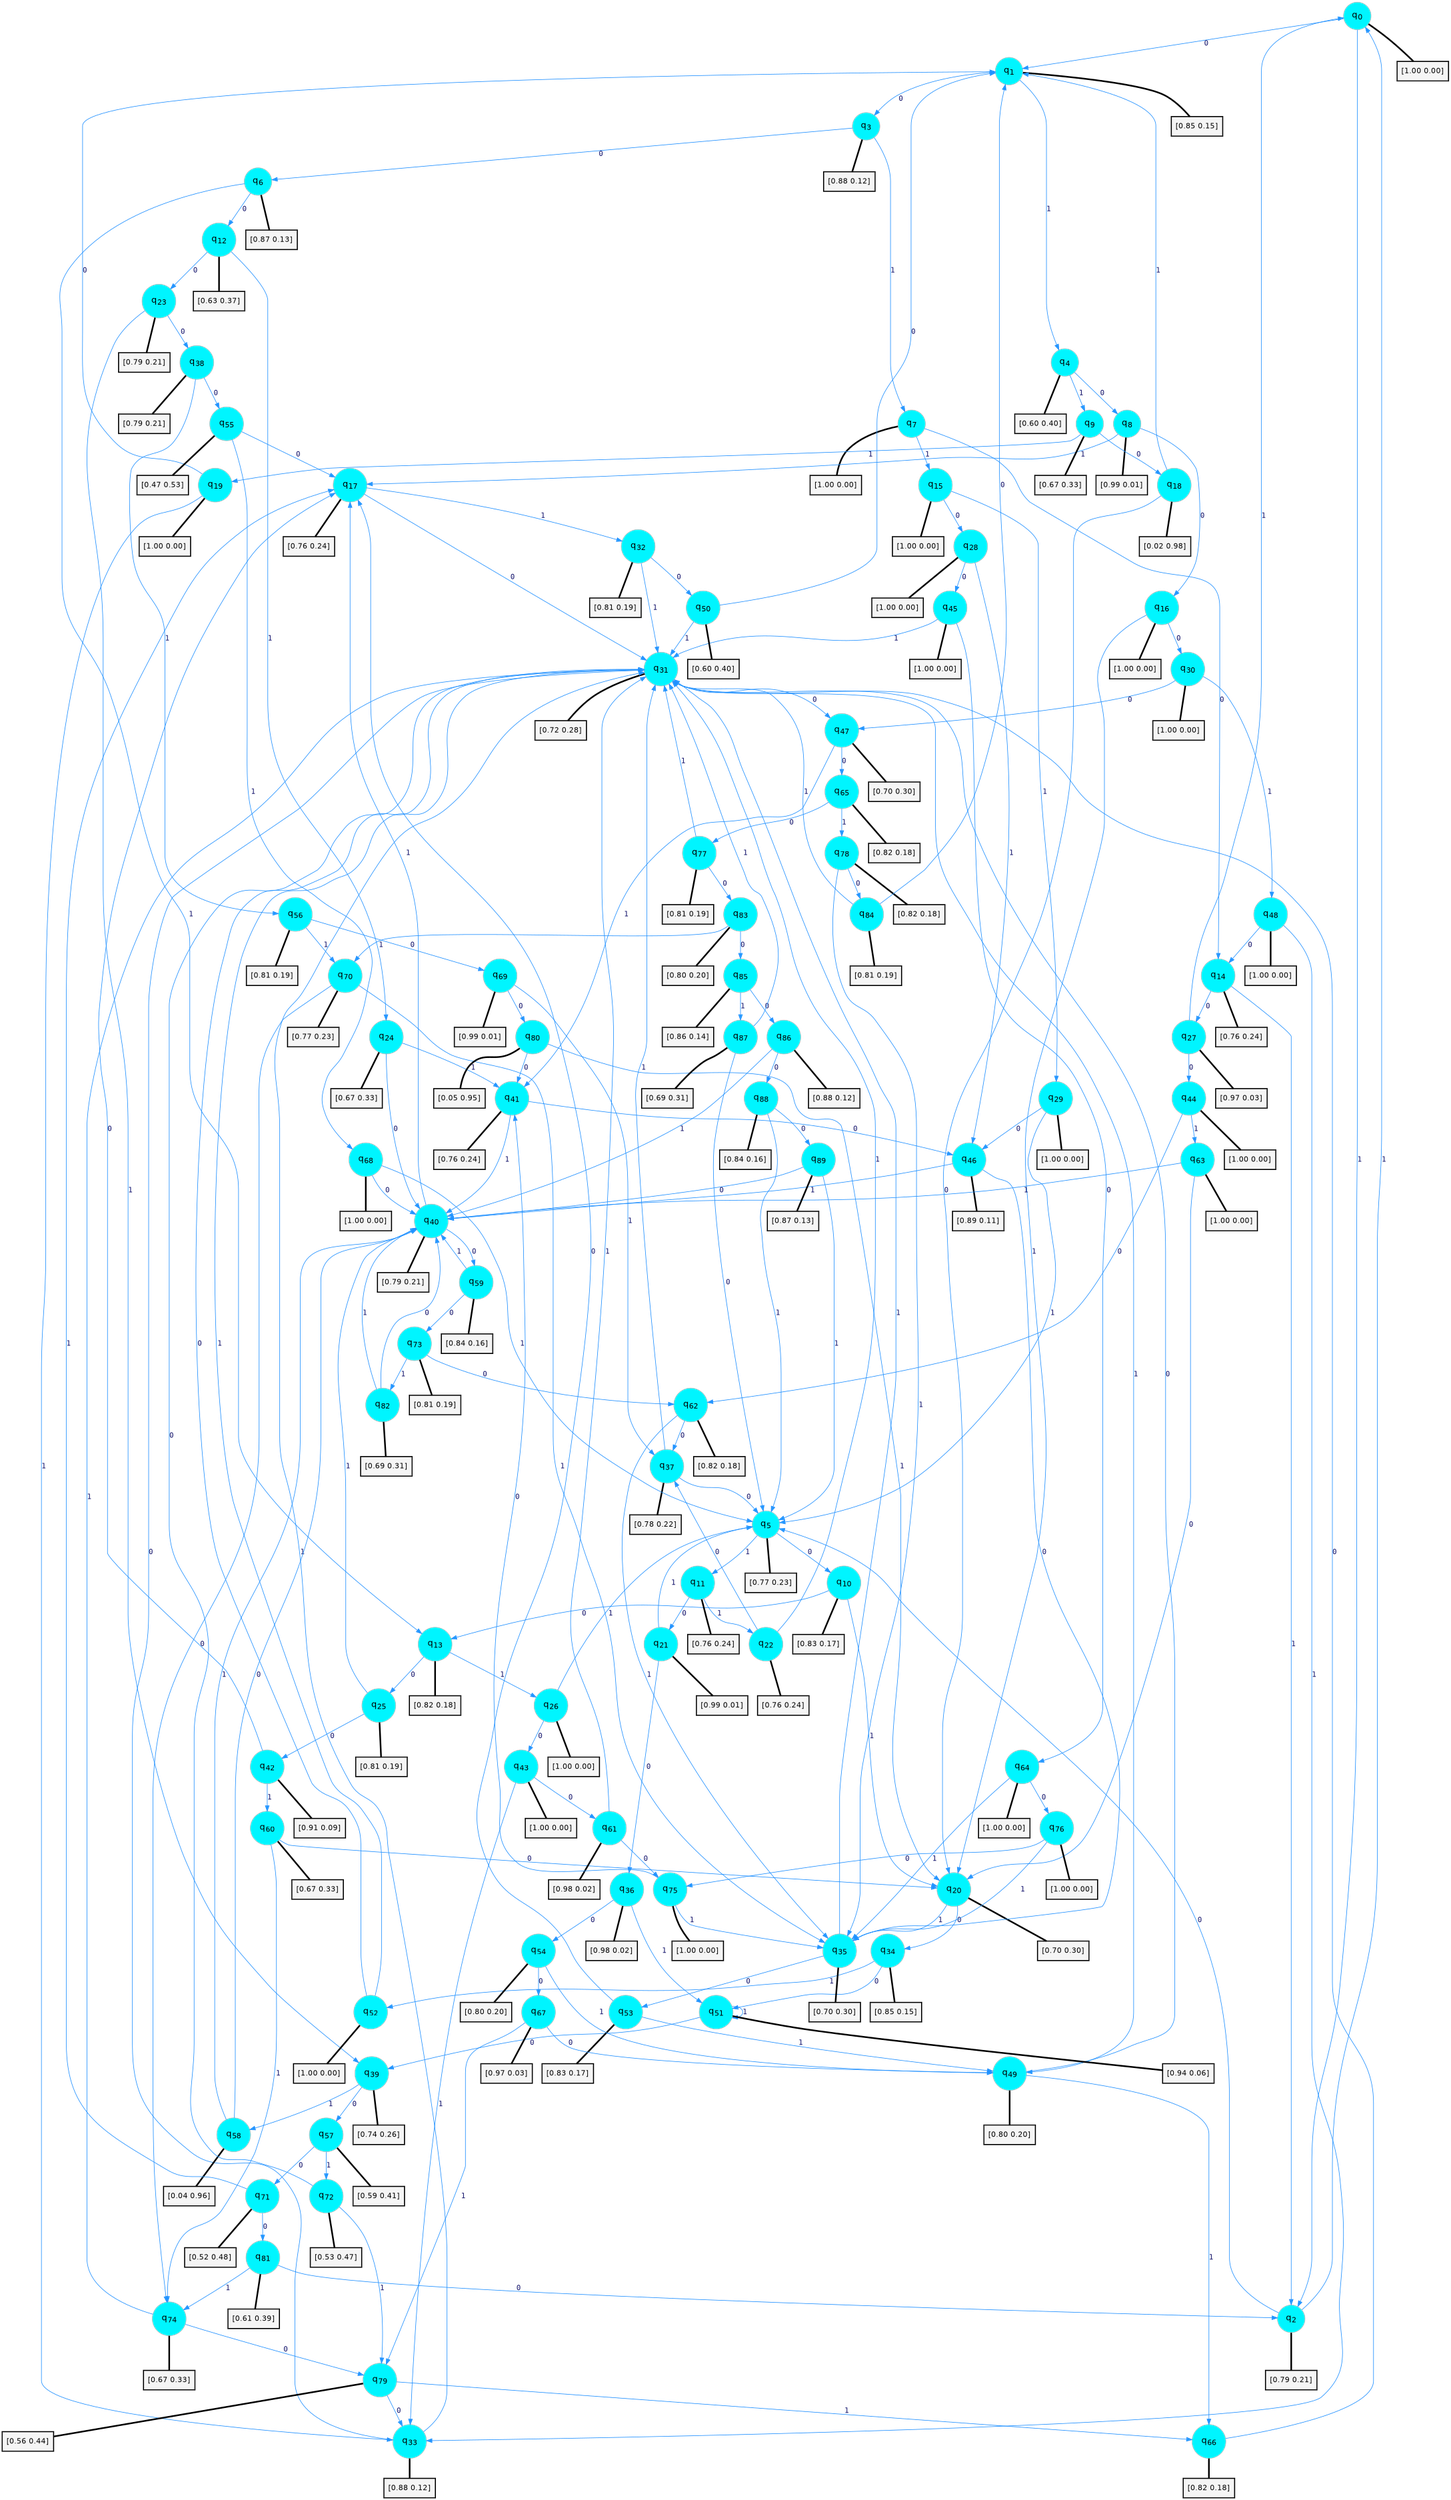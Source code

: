 digraph G {
graph [
bgcolor=transparent, dpi=300, rankdir=TD, size="40,25"];
node [
color=gray, fillcolor=turquoise1, fontcolor=black, fontname=Helvetica, fontsize=16, fontweight=bold, shape=circle, style=filled];
edge [
arrowsize=1, color=dodgerblue1, fontcolor=midnightblue, fontname=courier, fontweight=bold, penwidth=1, style=solid, weight=20];
0[label=<q<SUB>0</SUB>>];
1[label=<q<SUB>1</SUB>>];
2[label=<q<SUB>2</SUB>>];
3[label=<q<SUB>3</SUB>>];
4[label=<q<SUB>4</SUB>>];
5[label=<q<SUB>5</SUB>>];
6[label=<q<SUB>6</SUB>>];
7[label=<q<SUB>7</SUB>>];
8[label=<q<SUB>8</SUB>>];
9[label=<q<SUB>9</SUB>>];
10[label=<q<SUB>10</SUB>>];
11[label=<q<SUB>11</SUB>>];
12[label=<q<SUB>12</SUB>>];
13[label=<q<SUB>13</SUB>>];
14[label=<q<SUB>14</SUB>>];
15[label=<q<SUB>15</SUB>>];
16[label=<q<SUB>16</SUB>>];
17[label=<q<SUB>17</SUB>>];
18[label=<q<SUB>18</SUB>>];
19[label=<q<SUB>19</SUB>>];
20[label=<q<SUB>20</SUB>>];
21[label=<q<SUB>21</SUB>>];
22[label=<q<SUB>22</SUB>>];
23[label=<q<SUB>23</SUB>>];
24[label=<q<SUB>24</SUB>>];
25[label=<q<SUB>25</SUB>>];
26[label=<q<SUB>26</SUB>>];
27[label=<q<SUB>27</SUB>>];
28[label=<q<SUB>28</SUB>>];
29[label=<q<SUB>29</SUB>>];
30[label=<q<SUB>30</SUB>>];
31[label=<q<SUB>31</SUB>>];
32[label=<q<SUB>32</SUB>>];
33[label=<q<SUB>33</SUB>>];
34[label=<q<SUB>34</SUB>>];
35[label=<q<SUB>35</SUB>>];
36[label=<q<SUB>36</SUB>>];
37[label=<q<SUB>37</SUB>>];
38[label=<q<SUB>38</SUB>>];
39[label=<q<SUB>39</SUB>>];
40[label=<q<SUB>40</SUB>>];
41[label=<q<SUB>41</SUB>>];
42[label=<q<SUB>42</SUB>>];
43[label=<q<SUB>43</SUB>>];
44[label=<q<SUB>44</SUB>>];
45[label=<q<SUB>45</SUB>>];
46[label=<q<SUB>46</SUB>>];
47[label=<q<SUB>47</SUB>>];
48[label=<q<SUB>48</SUB>>];
49[label=<q<SUB>49</SUB>>];
50[label=<q<SUB>50</SUB>>];
51[label=<q<SUB>51</SUB>>];
52[label=<q<SUB>52</SUB>>];
53[label=<q<SUB>53</SUB>>];
54[label=<q<SUB>54</SUB>>];
55[label=<q<SUB>55</SUB>>];
56[label=<q<SUB>56</SUB>>];
57[label=<q<SUB>57</SUB>>];
58[label=<q<SUB>58</SUB>>];
59[label=<q<SUB>59</SUB>>];
60[label=<q<SUB>60</SUB>>];
61[label=<q<SUB>61</SUB>>];
62[label=<q<SUB>62</SUB>>];
63[label=<q<SUB>63</SUB>>];
64[label=<q<SUB>64</SUB>>];
65[label=<q<SUB>65</SUB>>];
66[label=<q<SUB>66</SUB>>];
67[label=<q<SUB>67</SUB>>];
68[label=<q<SUB>68</SUB>>];
69[label=<q<SUB>69</SUB>>];
70[label=<q<SUB>70</SUB>>];
71[label=<q<SUB>71</SUB>>];
72[label=<q<SUB>72</SUB>>];
73[label=<q<SUB>73</SUB>>];
74[label=<q<SUB>74</SUB>>];
75[label=<q<SUB>75</SUB>>];
76[label=<q<SUB>76</SUB>>];
77[label=<q<SUB>77</SUB>>];
78[label=<q<SUB>78</SUB>>];
79[label=<q<SUB>79</SUB>>];
80[label=<q<SUB>80</SUB>>];
81[label=<q<SUB>81</SUB>>];
82[label=<q<SUB>82</SUB>>];
83[label=<q<SUB>83</SUB>>];
84[label=<q<SUB>84</SUB>>];
85[label=<q<SUB>85</SUB>>];
86[label=<q<SUB>86</SUB>>];
87[label=<q<SUB>87</SUB>>];
88[label=<q<SUB>88</SUB>>];
89[label=<q<SUB>89</SUB>>];
90[label="[1.00 0.00]", shape=box,fontcolor=black, fontname=Helvetica, fontsize=14, penwidth=2, fillcolor=whitesmoke,color=black];
91[label="[0.85 0.15]", shape=box,fontcolor=black, fontname=Helvetica, fontsize=14, penwidth=2, fillcolor=whitesmoke,color=black];
92[label="[0.79 0.21]", shape=box,fontcolor=black, fontname=Helvetica, fontsize=14, penwidth=2, fillcolor=whitesmoke,color=black];
93[label="[0.88 0.12]", shape=box,fontcolor=black, fontname=Helvetica, fontsize=14, penwidth=2, fillcolor=whitesmoke,color=black];
94[label="[0.60 0.40]", shape=box,fontcolor=black, fontname=Helvetica, fontsize=14, penwidth=2, fillcolor=whitesmoke,color=black];
95[label="[0.77 0.23]", shape=box,fontcolor=black, fontname=Helvetica, fontsize=14, penwidth=2, fillcolor=whitesmoke,color=black];
96[label="[0.87 0.13]", shape=box,fontcolor=black, fontname=Helvetica, fontsize=14, penwidth=2, fillcolor=whitesmoke,color=black];
97[label="[1.00 0.00]", shape=box,fontcolor=black, fontname=Helvetica, fontsize=14, penwidth=2, fillcolor=whitesmoke,color=black];
98[label="[0.99 0.01]", shape=box,fontcolor=black, fontname=Helvetica, fontsize=14, penwidth=2, fillcolor=whitesmoke,color=black];
99[label="[0.67 0.33]", shape=box,fontcolor=black, fontname=Helvetica, fontsize=14, penwidth=2, fillcolor=whitesmoke,color=black];
100[label="[0.83 0.17]", shape=box,fontcolor=black, fontname=Helvetica, fontsize=14, penwidth=2, fillcolor=whitesmoke,color=black];
101[label="[0.76 0.24]", shape=box,fontcolor=black, fontname=Helvetica, fontsize=14, penwidth=2, fillcolor=whitesmoke,color=black];
102[label="[0.63 0.37]", shape=box,fontcolor=black, fontname=Helvetica, fontsize=14, penwidth=2, fillcolor=whitesmoke,color=black];
103[label="[0.82 0.18]", shape=box,fontcolor=black, fontname=Helvetica, fontsize=14, penwidth=2, fillcolor=whitesmoke,color=black];
104[label="[0.76 0.24]", shape=box,fontcolor=black, fontname=Helvetica, fontsize=14, penwidth=2, fillcolor=whitesmoke,color=black];
105[label="[1.00 0.00]", shape=box,fontcolor=black, fontname=Helvetica, fontsize=14, penwidth=2, fillcolor=whitesmoke,color=black];
106[label="[1.00 0.00]", shape=box,fontcolor=black, fontname=Helvetica, fontsize=14, penwidth=2, fillcolor=whitesmoke,color=black];
107[label="[0.76 0.24]", shape=box,fontcolor=black, fontname=Helvetica, fontsize=14, penwidth=2, fillcolor=whitesmoke,color=black];
108[label="[0.02 0.98]", shape=box,fontcolor=black, fontname=Helvetica, fontsize=14, penwidth=2, fillcolor=whitesmoke,color=black];
109[label="[1.00 0.00]", shape=box,fontcolor=black, fontname=Helvetica, fontsize=14, penwidth=2, fillcolor=whitesmoke,color=black];
110[label="[0.70 0.30]", shape=box,fontcolor=black, fontname=Helvetica, fontsize=14, penwidth=2, fillcolor=whitesmoke,color=black];
111[label="[0.99 0.01]", shape=box,fontcolor=black, fontname=Helvetica, fontsize=14, penwidth=2, fillcolor=whitesmoke,color=black];
112[label="[0.76 0.24]", shape=box,fontcolor=black, fontname=Helvetica, fontsize=14, penwidth=2, fillcolor=whitesmoke,color=black];
113[label="[0.79 0.21]", shape=box,fontcolor=black, fontname=Helvetica, fontsize=14, penwidth=2, fillcolor=whitesmoke,color=black];
114[label="[0.67 0.33]", shape=box,fontcolor=black, fontname=Helvetica, fontsize=14, penwidth=2, fillcolor=whitesmoke,color=black];
115[label="[0.81 0.19]", shape=box,fontcolor=black, fontname=Helvetica, fontsize=14, penwidth=2, fillcolor=whitesmoke,color=black];
116[label="[1.00 0.00]", shape=box,fontcolor=black, fontname=Helvetica, fontsize=14, penwidth=2, fillcolor=whitesmoke,color=black];
117[label="[0.97 0.03]", shape=box,fontcolor=black, fontname=Helvetica, fontsize=14, penwidth=2, fillcolor=whitesmoke,color=black];
118[label="[1.00 0.00]", shape=box,fontcolor=black, fontname=Helvetica, fontsize=14, penwidth=2, fillcolor=whitesmoke,color=black];
119[label="[1.00 0.00]", shape=box,fontcolor=black, fontname=Helvetica, fontsize=14, penwidth=2, fillcolor=whitesmoke,color=black];
120[label="[1.00 0.00]", shape=box,fontcolor=black, fontname=Helvetica, fontsize=14, penwidth=2, fillcolor=whitesmoke,color=black];
121[label="[0.72 0.28]", shape=box,fontcolor=black, fontname=Helvetica, fontsize=14, penwidth=2, fillcolor=whitesmoke,color=black];
122[label="[0.81 0.19]", shape=box,fontcolor=black, fontname=Helvetica, fontsize=14, penwidth=2, fillcolor=whitesmoke,color=black];
123[label="[0.88 0.12]", shape=box,fontcolor=black, fontname=Helvetica, fontsize=14, penwidth=2, fillcolor=whitesmoke,color=black];
124[label="[0.85 0.15]", shape=box,fontcolor=black, fontname=Helvetica, fontsize=14, penwidth=2, fillcolor=whitesmoke,color=black];
125[label="[0.70 0.30]", shape=box,fontcolor=black, fontname=Helvetica, fontsize=14, penwidth=2, fillcolor=whitesmoke,color=black];
126[label="[0.98 0.02]", shape=box,fontcolor=black, fontname=Helvetica, fontsize=14, penwidth=2, fillcolor=whitesmoke,color=black];
127[label="[0.78 0.22]", shape=box,fontcolor=black, fontname=Helvetica, fontsize=14, penwidth=2, fillcolor=whitesmoke,color=black];
128[label="[0.79 0.21]", shape=box,fontcolor=black, fontname=Helvetica, fontsize=14, penwidth=2, fillcolor=whitesmoke,color=black];
129[label="[0.74 0.26]", shape=box,fontcolor=black, fontname=Helvetica, fontsize=14, penwidth=2, fillcolor=whitesmoke,color=black];
130[label="[0.79 0.21]", shape=box,fontcolor=black, fontname=Helvetica, fontsize=14, penwidth=2, fillcolor=whitesmoke,color=black];
131[label="[0.76 0.24]", shape=box,fontcolor=black, fontname=Helvetica, fontsize=14, penwidth=2, fillcolor=whitesmoke,color=black];
132[label="[0.91 0.09]", shape=box,fontcolor=black, fontname=Helvetica, fontsize=14, penwidth=2, fillcolor=whitesmoke,color=black];
133[label="[1.00 0.00]", shape=box,fontcolor=black, fontname=Helvetica, fontsize=14, penwidth=2, fillcolor=whitesmoke,color=black];
134[label="[1.00 0.00]", shape=box,fontcolor=black, fontname=Helvetica, fontsize=14, penwidth=2, fillcolor=whitesmoke,color=black];
135[label="[1.00 0.00]", shape=box,fontcolor=black, fontname=Helvetica, fontsize=14, penwidth=2, fillcolor=whitesmoke,color=black];
136[label="[0.89 0.11]", shape=box,fontcolor=black, fontname=Helvetica, fontsize=14, penwidth=2, fillcolor=whitesmoke,color=black];
137[label="[0.70 0.30]", shape=box,fontcolor=black, fontname=Helvetica, fontsize=14, penwidth=2, fillcolor=whitesmoke,color=black];
138[label="[1.00 0.00]", shape=box,fontcolor=black, fontname=Helvetica, fontsize=14, penwidth=2, fillcolor=whitesmoke,color=black];
139[label="[0.80 0.20]", shape=box,fontcolor=black, fontname=Helvetica, fontsize=14, penwidth=2, fillcolor=whitesmoke,color=black];
140[label="[0.60 0.40]", shape=box,fontcolor=black, fontname=Helvetica, fontsize=14, penwidth=2, fillcolor=whitesmoke,color=black];
141[label="[0.94 0.06]", shape=box,fontcolor=black, fontname=Helvetica, fontsize=14, penwidth=2, fillcolor=whitesmoke,color=black];
142[label="[1.00 0.00]", shape=box,fontcolor=black, fontname=Helvetica, fontsize=14, penwidth=2, fillcolor=whitesmoke,color=black];
143[label="[0.83 0.17]", shape=box,fontcolor=black, fontname=Helvetica, fontsize=14, penwidth=2, fillcolor=whitesmoke,color=black];
144[label="[0.80 0.20]", shape=box,fontcolor=black, fontname=Helvetica, fontsize=14, penwidth=2, fillcolor=whitesmoke,color=black];
145[label="[0.47 0.53]", shape=box,fontcolor=black, fontname=Helvetica, fontsize=14, penwidth=2, fillcolor=whitesmoke,color=black];
146[label="[0.81 0.19]", shape=box,fontcolor=black, fontname=Helvetica, fontsize=14, penwidth=2, fillcolor=whitesmoke,color=black];
147[label="[0.59 0.41]", shape=box,fontcolor=black, fontname=Helvetica, fontsize=14, penwidth=2, fillcolor=whitesmoke,color=black];
148[label="[0.04 0.96]", shape=box,fontcolor=black, fontname=Helvetica, fontsize=14, penwidth=2, fillcolor=whitesmoke,color=black];
149[label="[0.84 0.16]", shape=box,fontcolor=black, fontname=Helvetica, fontsize=14, penwidth=2, fillcolor=whitesmoke,color=black];
150[label="[0.67 0.33]", shape=box,fontcolor=black, fontname=Helvetica, fontsize=14, penwidth=2, fillcolor=whitesmoke,color=black];
151[label="[0.98 0.02]", shape=box,fontcolor=black, fontname=Helvetica, fontsize=14, penwidth=2, fillcolor=whitesmoke,color=black];
152[label="[0.82 0.18]", shape=box,fontcolor=black, fontname=Helvetica, fontsize=14, penwidth=2, fillcolor=whitesmoke,color=black];
153[label="[1.00 0.00]", shape=box,fontcolor=black, fontname=Helvetica, fontsize=14, penwidth=2, fillcolor=whitesmoke,color=black];
154[label="[1.00 0.00]", shape=box,fontcolor=black, fontname=Helvetica, fontsize=14, penwidth=2, fillcolor=whitesmoke,color=black];
155[label="[0.82 0.18]", shape=box,fontcolor=black, fontname=Helvetica, fontsize=14, penwidth=2, fillcolor=whitesmoke,color=black];
156[label="[0.82 0.18]", shape=box,fontcolor=black, fontname=Helvetica, fontsize=14, penwidth=2, fillcolor=whitesmoke,color=black];
157[label="[0.97 0.03]", shape=box,fontcolor=black, fontname=Helvetica, fontsize=14, penwidth=2, fillcolor=whitesmoke,color=black];
158[label="[1.00 0.00]", shape=box,fontcolor=black, fontname=Helvetica, fontsize=14, penwidth=2, fillcolor=whitesmoke,color=black];
159[label="[0.99 0.01]", shape=box,fontcolor=black, fontname=Helvetica, fontsize=14, penwidth=2, fillcolor=whitesmoke,color=black];
160[label="[0.77 0.23]", shape=box,fontcolor=black, fontname=Helvetica, fontsize=14, penwidth=2, fillcolor=whitesmoke,color=black];
161[label="[0.52 0.48]", shape=box,fontcolor=black, fontname=Helvetica, fontsize=14, penwidth=2, fillcolor=whitesmoke,color=black];
162[label="[0.53 0.47]", shape=box,fontcolor=black, fontname=Helvetica, fontsize=14, penwidth=2, fillcolor=whitesmoke,color=black];
163[label="[0.81 0.19]", shape=box,fontcolor=black, fontname=Helvetica, fontsize=14, penwidth=2, fillcolor=whitesmoke,color=black];
164[label="[0.67 0.33]", shape=box,fontcolor=black, fontname=Helvetica, fontsize=14, penwidth=2, fillcolor=whitesmoke,color=black];
165[label="[1.00 0.00]", shape=box,fontcolor=black, fontname=Helvetica, fontsize=14, penwidth=2, fillcolor=whitesmoke,color=black];
166[label="[1.00 0.00]", shape=box,fontcolor=black, fontname=Helvetica, fontsize=14, penwidth=2, fillcolor=whitesmoke,color=black];
167[label="[0.81 0.19]", shape=box,fontcolor=black, fontname=Helvetica, fontsize=14, penwidth=2, fillcolor=whitesmoke,color=black];
168[label="[0.82 0.18]", shape=box,fontcolor=black, fontname=Helvetica, fontsize=14, penwidth=2, fillcolor=whitesmoke,color=black];
169[label="[0.56 0.44]", shape=box,fontcolor=black, fontname=Helvetica, fontsize=14, penwidth=2, fillcolor=whitesmoke,color=black];
170[label="[0.05 0.95]", shape=box,fontcolor=black, fontname=Helvetica, fontsize=14, penwidth=2, fillcolor=whitesmoke,color=black];
171[label="[0.61 0.39]", shape=box,fontcolor=black, fontname=Helvetica, fontsize=14, penwidth=2, fillcolor=whitesmoke,color=black];
172[label="[0.69 0.31]", shape=box,fontcolor=black, fontname=Helvetica, fontsize=14, penwidth=2, fillcolor=whitesmoke,color=black];
173[label="[0.80 0.20]", shape=box,fontcolor=black, fontname=Helvetica, fontsize=14, penwidth=2, fillcolor=whitesmoke,color=black];
174[label="[0.81 0.19]", shape=box,fontcolor=black, fontname=Helvetica, fontsize=14, penwidth=2, fillcolor=whitesmoke,color=black];
175[label="[0.86 0.14]", shape=box,fontcolor=black, fontname=Helvetica, fontsize=14, penwidth=2, fillcolor=whitesmoke,color=black];
176[label="[0.88 0.12]", shape=box,fontcolor=black, fontname=Helvetica, fontsize=14, penwidth=2, fillcolor=whitesmoke,color=black];
177[label="[0.69 0.31]", shape=box,fontcolor=black, fontname=Helvetica, fontsize=14, penwidth=2, fillcolor=whitesmoke,color=black];
178[label="[0.84 0.16]", shape=box,fontcolor=black, fontname=Helvetica, fontsize=14, penwidth=2, fillcolor=whitesmoke,color=black];
179[label="[0.87 0.13]", shape=box,fontcolor=black, fontname=Helvetica, fontsize=14, penwidth=2, fillcolor=whitesmoke,color=black];
0->1 [label=0];
0->2 [label=1];
0->90 [arrowhead=none, penwidth=3,color=black];
1->3 [label=0];
1->4 [label=1];
1->91 [arrowhead=none, penwidth=3,color=black];
2->5 [label=0];
2->0 [label=1];
2->92 [arrowhead=none, penwidth=3,color=black];
3->6 [label=0];
3->7 [label=1];
3->93 [arrowhead=none, penwidth=3,color=black];
4->8 [label=0];
4->9 [label=1];
4->94 [arrowhead=none, penwidth=3,color=black];
5->10 [label=0];
5->11 [label=1];
5->95 [arrowhead=none, penwidth=3,color=black];
6->12 [label=0];
6->13 [label=1];
6->96 [arrowhead=none, penwidth=3,color=black];
7->14 [label=0];
7->15 [label=1];
7->97 [arrowhead=none, penwidth=3,color=black];
8->16 [label=0];
8->17 [label=1];
8->98 [arrowhead=none, penwidth=3,color=black];
9->18 [label=0];
9->19 [label=1];
9->99 [arrowhead=none, penwidth=3,color=black];
10->13 [label=0];
10->20 [label=1];
10->100 [arrowhead=none, penwidth=3,color=black];
11->21 [label=0];
11->22 [label=1];
11->101 [arrowhead=none, penwidth=3,color=black];
12->23 [label=0];
12->24 [label=1];
12->102 [arrowhead=none, penwidth=3,color=black];
13->25 [label=0];
13->26 [label=1];
13->103 [arrowhead=none, penwidth=3,color=black];
14->27 [label=0];
14->2 [label=1];
14->104 [arrowhead=none, penwidth=3,color=black];
15->28 [label=0];
15->29 [label=1];
15->105 [arrowhead=none, penwidth=3,color=black];
16->30 [label=0];
16->20 [label=1];
16->106 [arrowhead=none, penwidth=3,color=black];
17->31 [label=0];
17->32 [label=1];
17->107 [arrowhead=none, penwidth=3,color=black];
18->20 [label=0];
18->1 [label=1];
18->108 [arrowhead=none, penwidth=3,color=black];
19->1 [label=0];
19->33 [label=1];
19->109 [arrowhead=none, penwidth=3,color=black];
20->34 [label=0];
20->35 [label=1];
20->110 [arrowhead=none, penwidth=3,color=black];
21->36 [label=0];
21->5 [label=1];
21->111 [arrowhead=none, penwidth=3,color=black];
22->37 [label=0];
22->31 [label=1];
22->112 [arrowhead=none, penwidth=3,color=black];
23->38 [label=0];
23->39 [label=1];
23->113 [arrowhead=none, penwidth=3,color=black];
24->40 [label=0];
24->41 [label=1];
24->114 [arrowhead=none, penwidth=3,color=black];
25->42 [label=0];
25->40 [label=1];
25->115 [arrowhead=none, penwidth=3,color=black];
26->43 [label=0];
26->5 [label=1];
26->116 [arrowhead=none, penwidth=3,color=black];
27->44 [label=0];
27->0 [label=1];
27->117 [arrowhead=none, penwidth=3,color=black];
28->45 [label=0];
28->46 [label=1];
28->118 [arrowhead=none, penwidth=3,color=black];
29->46 [label=0];
29->5 [label=1];
29->119 [arrowhead=none, penwidth=3,color=black];
30->47 [label=0];
30->48 [label=1];
30->120 [arrowhead=none, penwidth=3,color=black];
31->47 [label=0];
31->49 [label=1];
31->121 [arrowhead=none, penwidth=3,color=black];
32->50 [label=0];
32->31 [label=1];
32->122 [arrowhead=none, penwidth=3,color=black];
33->31 [label=0];
33->31 [label=1];
33->123 [arrowhead=none, penwidth=3,color=black];
34->51 [label=0];
34->52 [label=1];
34->124 [arrowhead=none, penwidth=3,color=black];
35->53 [label=0];
35->31 [label=1];
35->125 [arrowhead=none, penwidth=3,color=black];
36->54 [label=0];
36->51 [label=1];
36->126 [arrowhead=none, penwidth=3,color=black];
37->5 [label=0];
37->31 [label=1];
37->127 [arrowhead=none, penwidth=3,color=black];
38->55 [label=0];
38->56 [label=1];
38->128 [arrowhead=none, penwidth=3,color=black];
39->57 [label=0];
39->58 [label=1];
39->129 [arrowhead=none, penwidth=3,color=black];
40->59 [label=0];
40->17 [label=1];
40->130 [arrowhead=none, penwidth=3,color=black];
41->46 [label=0];
41->40 [label=1];
41->131 [arrowhead=none, penwidth=3,color=black];
42->17 [label=0];
42->60 [label=1];
42->132 [arrowhead=none, penwidth=3,color=black];
43->61 [label=0];
43->33 [label=1];
43->133 [arrowhead=none, penwidth=3,color=black];
44->62 [label=0];
44->63 [label=1];
44->134 [arrowhead=none, penwidth=3,color=black];
45->64 [label=0];
45->31 [label=1];
45->135 [arrowhead=none, penwidth=3,color=black];
46->35 [label=0];
46->40 [label=1];
46->136 [arrowhead=none, penwidth=3,color=black];
47->65 [label=0];
47->41 [label=1];
47->137 [arrowhead=none, penwidth=3,color=black];
48->14 [label=0];
48->33 [label=1];
48->138 [arrowhead=none, penwidth=3,color=black];
49->31 [label=0];
49->66 [label=1];
49->139 [arrowhead=none, penwidth=3,color=black];
50->1 [label=0];
50->31 [label=1];
50->140 [arrowhead=none, penwidth=3,color=black];
51->39 [label=0];
51->51 [label=1];
51->141 [arrowhead=none, penwidth=3,color=black];
52->31 [label=0];
52->31 [label=1];
52->142 [arrowhead=none, penwidth=3,color=black];
53->17 [label=0];
53->49 [label=1];
53->143 [arrowhead=none, penwidth=3,color=black];
54->67 [label=0];
54->49 [label=1];
54->144 [arrowhead=none, penwidth=3,color=black];
55->17 [label=0];
55->68 [label=1];
55->145 [arrowhead=none, penwidth=3,color=black];
56->69 [label=0];
56->70 [label=1];
56->146 [arrowhead=none, penwidth=3,color=black];
57->71 [label=0];
57->72 [label=1];
57->147 [arrowhead=none, penwidth=3,color=black];
58->40 [label=0];
58->40 [label=1];
58->148 [arrowhead=none, penwidth=3,color=black];
59->73 [label=0];
59->40 [label=1];
59->149 [arrowhead=none, penwidth=3,color=black];
60->20 [label=0];
60->74 [label=1];
60->150 [arrowhead=none, penwidth=3,color=black];
61->75 [label=0];
61->31 [label=1];
61->151 [arrowhead=none, penwidth=3,color=black];
62->37 [label=0];
62->35 [label=1];
62->152 [arrowhead=none, penwidth=3,color=black];
63->20 [label=0];
63->40 [label=1];
63->153 [arrowhead=none, penwidth=3,color=black];
64->76 [label=0];
64->35 [label=1];
64->154 [arrowhead=none, penwidth=3,color=black];
65->77 [label=0];
65->78 [label=1];
65->155 [arrowhead=none, penwidth=3,color=black];
66->31 [label=0];
66->156 [arrowhead=none, penwidth=3,color=black];
67->49 [label=0];
67->79 [label=1];
67->157 [arrowhead=none, penwidth=3,color=black];
68->40 [label=0];
68->5 [label=1];
68->158 [arrowhead=none, penwidth=3,color=black];
69->80 [label=0];
69->37 [label=1];
69->159 [arrowhead=none, penwidth=3,color=black];
70->74 [label=0];
70->35 [label=1];
70->160 [arrowhead=none, penwidth=3,color=black];
71->81 [label=0];
71->17 [label=1];
71->161 [arrowhead=none, penwidth=3,color=black];
72->31 [label=0];
72->79 [label=1];
72->162 [arrowhead=none, penwidth=3,color=black];
73->62 [label=0];
73->82 [label=1];
73->163 [arrowhead=none, penwidth=3,color=black];
74->79 [label=0];
74->31 [label=1];
74->164 [arrowhead=none, penwidth=3,color=black];
75->41 [label=0];
75->35 [label=1];
75->165 [arrowhead=none, penwidth=3,color=black];
76->75 [label=0];
76->35 [label=1];
76->166 [arrowhead=none, penwidth=3,color=black];
77->83 [label=0];
77->31 [label=1];
77->167 [arrowhead=none, penwidth=3,color=black];
78->84 [label=0];
78->35 [label=1];
78->168 [arrowhead=none, penwidth=3,color=black];
79->33 [label=0];
79->66 [label=1];
79->169 [arrowhead=none, penwidth=3,color=black];
80->41 [label=0];
80->20 [label=1];
80->170 [arrowhead=none, penwidth=3,color=black];
81->2 [label=0];
81->74 [label=1];
81->171 [arrowhead=none, penwidth=3,color=black];
82->40 [label=0];
82->40 [label=1];
82->172 [arrowhead=none, penwidth=3,color=black];
83->85 [label=0];
83->70 [label=1];
83->173 [arrowhead=none, penwidth=3,color=black];
84->1 [label=0];
84->31 [label=1];
84->174 [arrowhead=none, penwidth=3,color=black];
85->86 [label=0];
85->87 [label=1];
85->175 [arrowhead=none, penwidth=3,color=black];
86->88 [label=0];
86->40 [label=1];
86->176 [arrowhead=none, penwidth=3,color=black];
87->5 [label=0];
87->31 [label=1];
87->177 [arrowhead=none, penwidth=3,color=black];
88->89 [label=0];
88->5 [label=1];
88->178 [arrowhead=none, penwidth=3,color=black];
89->40 [label=0];
89->5 [label=1];
89->179 [arrowhead=none, penwidth=3,color=black];
}
